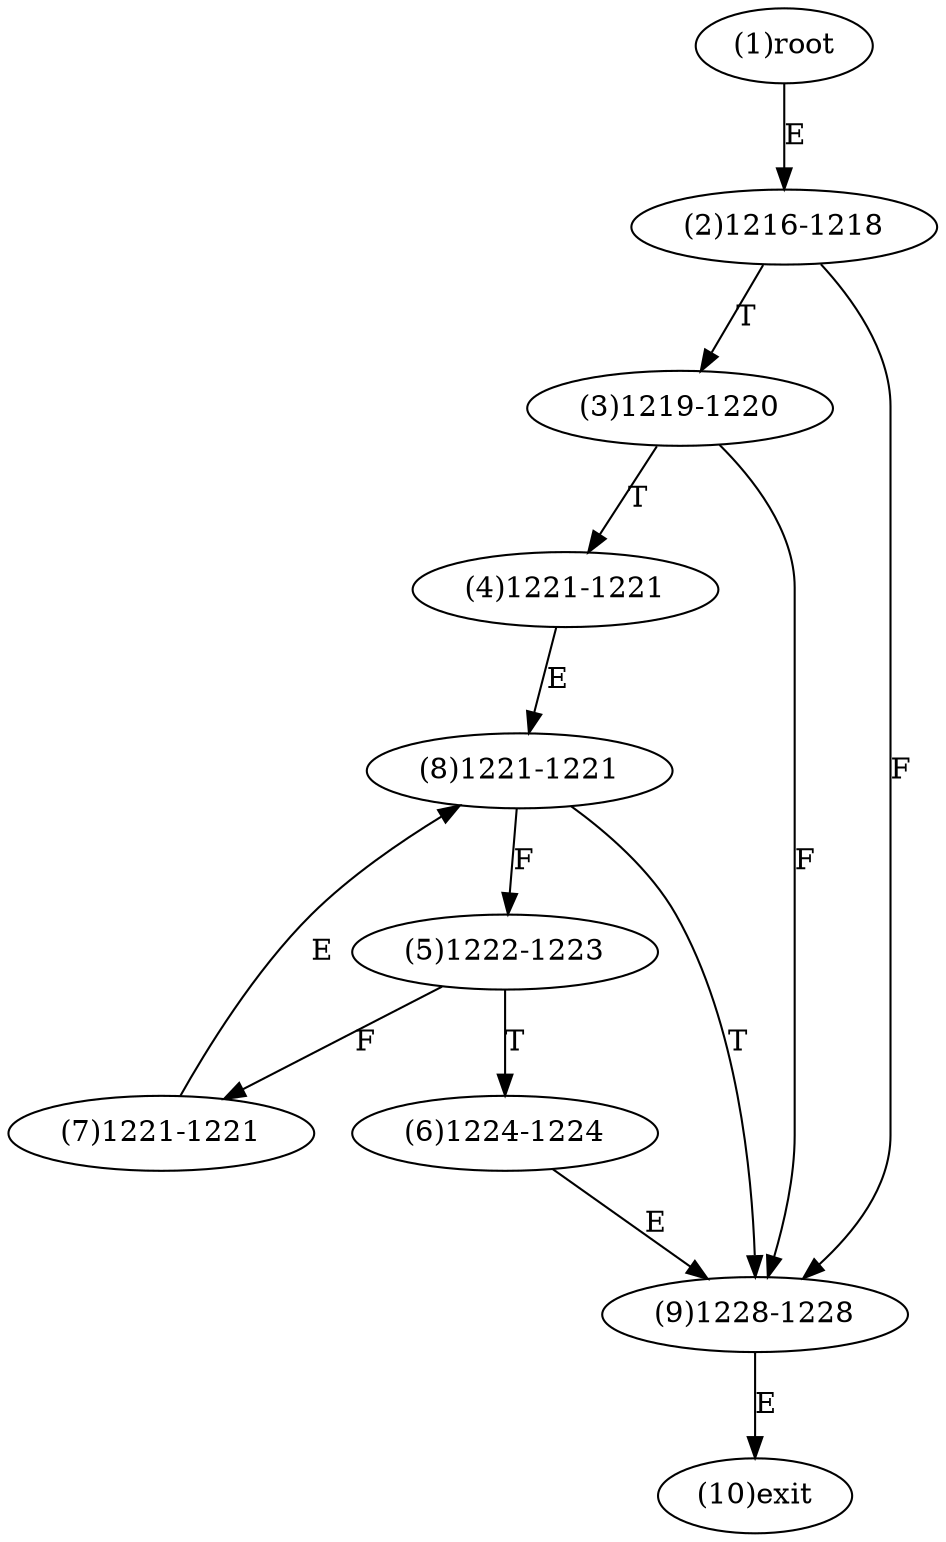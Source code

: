 digraph "" { 
1[ label="(1)root"];
2[ label="(2)1216-1218"];
3[ label="(3)1219-1220"];
4[ label="(4)1221-1221"];
5[ label="(5)1222-1223"];
6[ label="(6)1224-1224"];
7[ label="(7)1221-1221"];
8[ label="(8)1221-1221"];
9[ label="(9)1228-1228"];
10[ label="(10)exit"];
1->2[ label="E"];
2->9[ label="F"];
2->3[ label="T"];
3->9[ label="F"];
3->4[ label="T"];
4->8[ label="E"];
5->7[ label="F"];
5->6[ label="T"];
6->9[ label="E"];
7->8[ label="E"];
8->5[ label="F"];
8->9[ label="T"];
9->10[ label="E"];
}